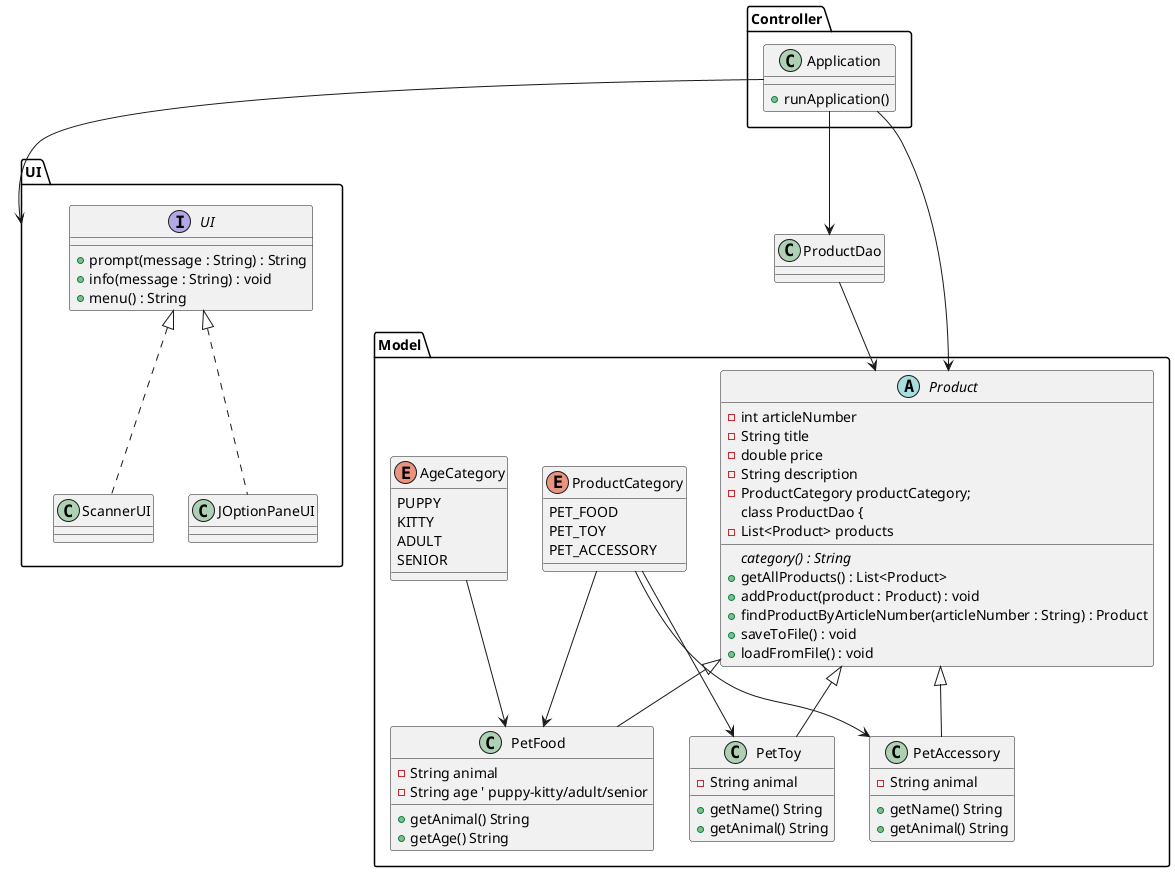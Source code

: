 @startuml
'https://plantuml.com/sequence-diagram

package "Model" {
    abstract class Product {
        - int articleNumber
        - String title
        - double price
        - String description
        - ProductCategory productCategory;
        {abstract} category() : String
        ' + getters/setters for all attributes
    class ProductDao {
        - List<Product> products
        + getAllProducts() : List<Product>
        + addProduct(product : Product) : void
        + findProductByArticleNumber(articleNumber : String) : Product
        + saveToFile() : void
        + loadFromFile() : void
    }
    class PetFood extends Product {
        - String animal
        - String age ' puppy-kitty/adult/senior
        + getAnimal() String
        + getAge() String
    }

' I will add subclasses to PetFood such as DogFood and CatFood if needed

    class PetToy extends Product {
        - String animal
        + getName() String
        + getAnimal() String
    }
    class PetAccessory extends Product{
        - String animal
        + getName() String
        + getAnimal() String
    }
    enum ProductCategory {
        PET_FOOD
        PET_TOY
        PET_ACCESSORY
    }
    enum AgeCategory {
        PUPPY
        KITTY
        ADULT
        SENIOR
    }
}

package "UI" {
    interface UI {
    + prompt(message : String) : String
    + info(message : String) : void
    + menu() : String
    }
    class ScannerUI implements UI
    class JOptionPaneUI implements UI

}

package "Controller" {
    class Application {
        + runApplication()
    }
}

' Relations
ProductDao --> Product
' PetFood --|> Product
' PetToy --|> Product
' PetAccessory --|> Product
ProductCategory --> PetFood
ProductCategory --> PetToy
ProductCategory --> PetAccessory
AgeCategory --> PetFood

Application --> UI
Application --> ProductDao
Application --> Product

@enduml